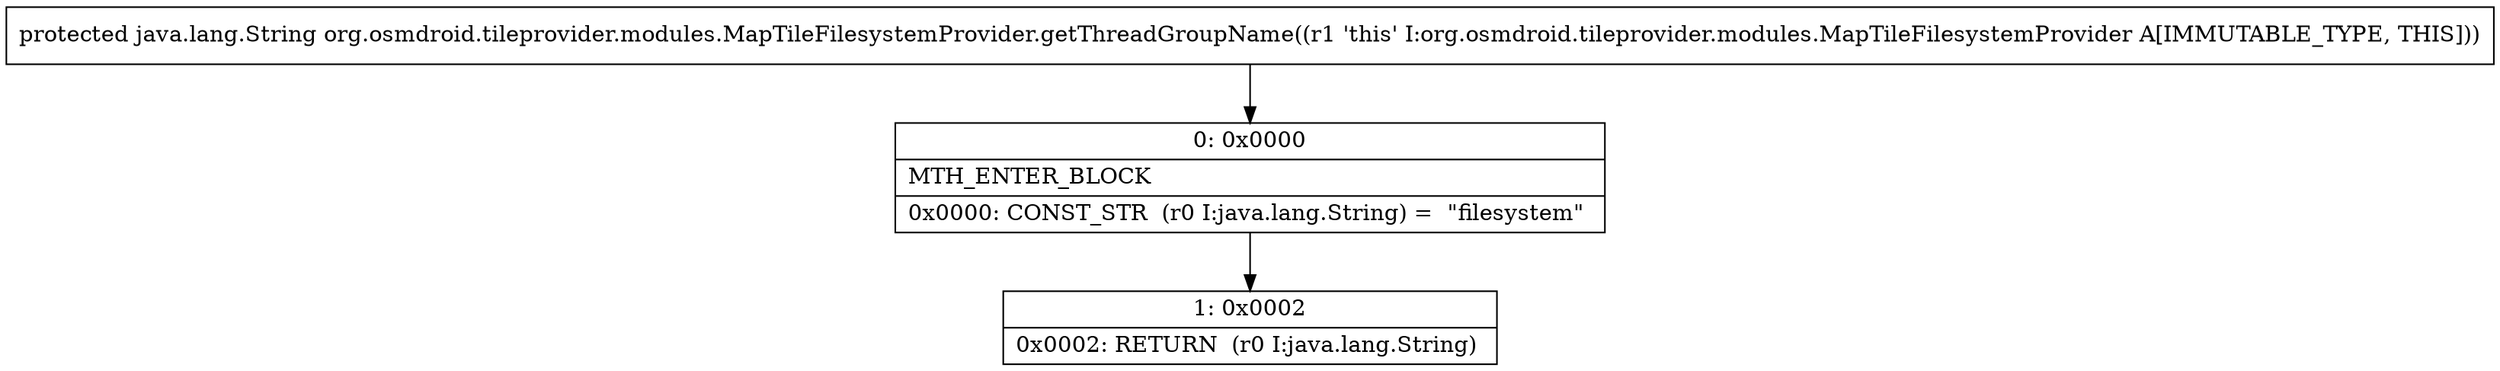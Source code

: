 digraph "CFG fororg.osmdroid.tileprovider.modules.MapTileFilesystemProvider.getThreadGroupName()Ljava\/lang\/String;" {
Node_0 [shape=record,label="{0\:\ 0x0000|MTH_ENTER_BLOCK\l|0x0000: CONST_STR  (r0 I:java.lang.String) =  \"filesystem\" \l}"];
Node_1 [shape=record,label="{1\:\ 0x0002|0x0002: RETURN  (r0 I:java.lang.String) \l}"];
MethodNode[shape=record,label="{protected java.lang.String org.osmdroid.tileprovider.modules.MapTileFilesystemProvider.getThreadGroupName((r1 'this' I:org.osmdroid.tileprovider.modules.MapTileFilesystemProvider A[IMMUTABLE_TYPE, THIS])) }"];
MethodNode -> Node_0;
Node_0 -> Node_1;
}

